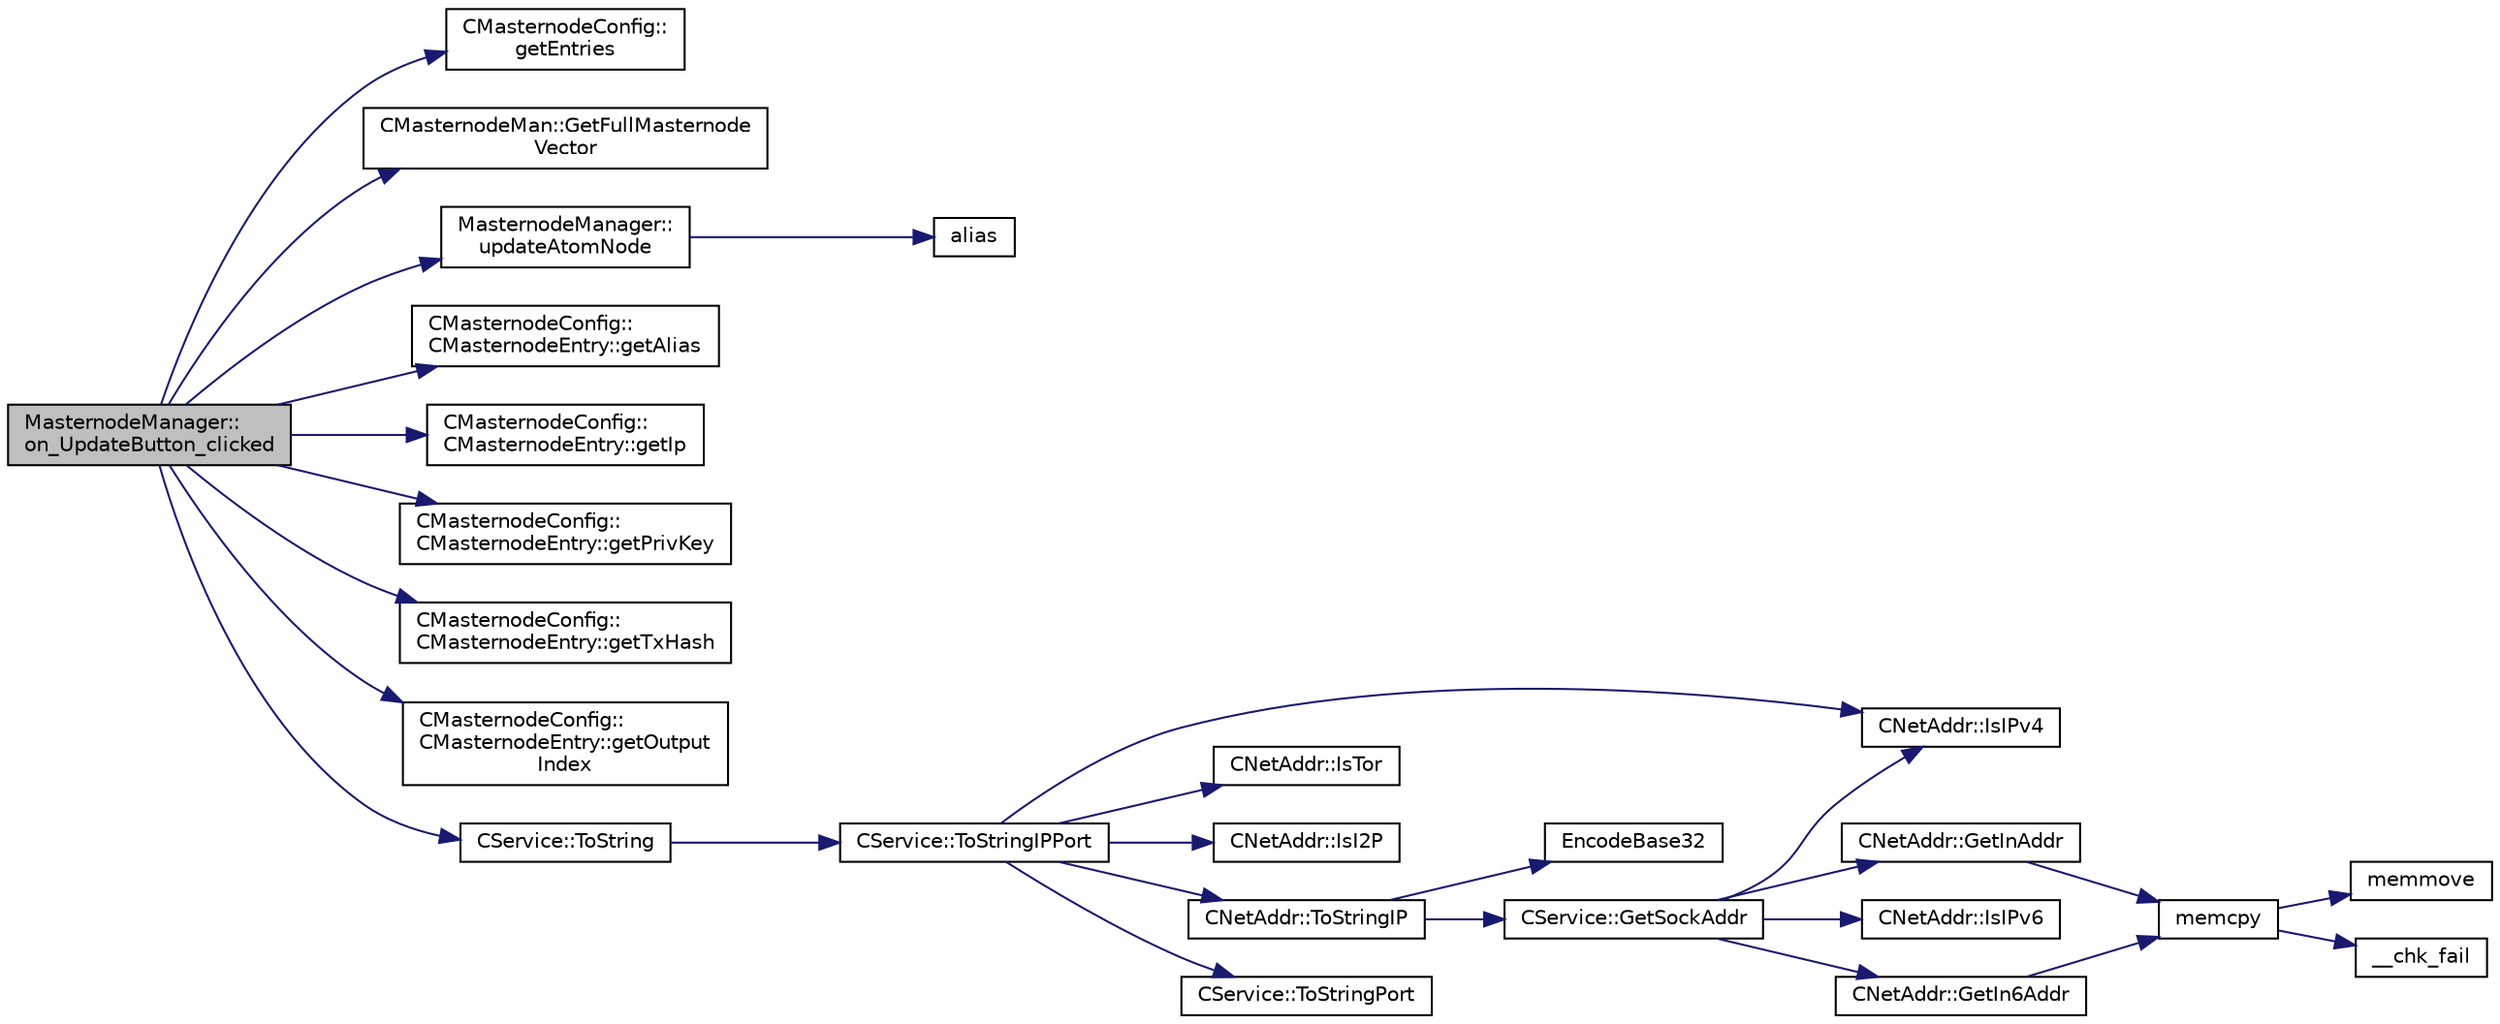 digraph "MasternodeManager::on_UpdateButton_clicked"
{
  edge [fontname="Helvetica",fontsize="10",labelfontname="Helvetica",labelfontsize="10"];
  node [fontname="Helvetica",fontsize="10",shape=record];
  rankdir="LR";
  Node114 [label="MasternodeManager::\lon_UpdateButton_clicked",height=0.2,width=0.4,color="black", fillcolor="grey75", style="filled", fontcolor="black"];
  Node114 -> Node115 [color="midnightblue",fontsize="10",style="solid",fontname="Helvetica"];
  Node115 [label="CMasternodeConfig::\lgetEntries",height=0.2,width=0.4,color="black", fillcolor="white", style="filled",URL="$d9/d46/class_c_masternode_config.html#a21fb5f410e3dcd55429f256d4efe4e61"];
  Node114 -> Node116 [color="midnightblue",fontsize="10",style="solid",fontname="Helvetica"];
  Node116 [label="CMasternodeMan::GetFullMasternode\lVector",height=0.2,width=0.4,color="black", fillcolor="white", style="filled",URL="$dc/d6b/class_c_masternode_man.html#ab39e213a7601e1bef2eba1d5d63206f5"];
  Node114 -> Node117 [color="midnightblue",fontsize="10",style="solid",fontname="Helvetica"];
  Node117 [label="MasternodeManager::\lupdateAtomNode",height=0.2,width=0.4,color="black", fillcolor="white", style="filled",URL="$d9/d70/class_masternode_manager.html#abcb08c94c98e38d85e8862edab2f8ede"];
  Node117 -> Node118 [color="midnightblue",fontsize="10",style="solid",fontname="Helvetica"];
  Node118 [label="alias",height=0.2,width=0.4,color="black", fillcolor="white", style="filled",URL="$d5/d9f/glibc__compat_8cpp.html#aeb0c9f8029e0f7d5ed735bce73b3704b"];
  Node114 -> Node119 [color="midnightblue",fontsize="10",style="solid",fontname="Helvetica"];
  Node119 [label="CMasternodeConfig::\lCMasternodeEntry::getAlias",height=0.2,width=0.4,color="black", fillcolor="white", style="filled",URL="$d7/d62/class_c_masternode_config_1_1_c_masternode_entry.html#abf242505d9955e37da0628a35d26677e"];
  Node114 -> Node120 [color="midnightblue",fontsize="10",style="solid",fontname="Helvetica"];
  Node120 [label="CMasternodeConfig::\lCMasternodeEntry::getIp",height=0.2,width=0.4,color="black", fillcolor="white", style="filled",URL="$d7/d62/class_c_masternode_config_1_1_c_masternode_entry.html#a50b3672f986b569c83bf29e08f8165c8"];
  Node114 -> Node121 [color="midnightblue",fontsize="10",style="solid",fontname="Helvetica"];
  Node121 [label="CMasternodeConfig::\lCMasternodeEntry::getPrivKey",height=0.2,width=0.4,color="black", fillcolor="white", style="filled",URL="$d7/d62/class_c_masternode_config_1_1_c_masternode_entry.html#ab0e21a945e43940b659bf289f9280552"];
  Node114 -> Node122 [color="midnightblue",fontsize="10",style="solid",fontname="Helvetica"];
  Node122 [label="CMasternodeConfig::\lCMasternodeEntry::getTxHash",height=0.2,width=0.4,color="black", fillcolor="white", style="filled",URL="$d7/d62/class_c_masternode_config_1_1_c_masternode_entry.html#a08039c5a3271a278c64a706c4b53d29b"];
  Node114 -> Node123 [color="midnightblue",fontsize="10",style="solid",fontname="Helvetica"];
  Node123 [label="CMasternodeConfig::\lCMasternodeEntry::getOutput\lIndex",height=0.2,width=0.4,color="black", fillcolor="white", style="filled",URL="$d7/d62/class_c_masternode_config_1_1_c_masternode_entry.html#a4aff6625aebbc697706d13fdf044cafa"];
  Node114 -> Node124 [color="midnightblue",fontsize="10",style="solid",fontname="Helvetica"];
  Node124 [label="CService::ToString",height=0.2,width=0.4,color="black", fillcolor="white", style="filled",URL="$d3/dcc/class_c_service.html#a225473158bc07c87a6a862160d73cfea"];
  Node124 -> Node125 [color="midnightblue",fontsize="10",style="solid",fontname="Helvetica"];
  Node125 [label="CService::ToStringIPPort",height=0.2,width=0.4,color="black", fillcolor="white", style="filled",URL="$d3/dcc/class_c_service.html#a224204c838b12eeb49ca7eabe6f75004"];
  Node125 -> Node126 [color="midnightblue",fontsize="10",style="solid",fontname="Helvetica"];
  Node126 [label="CNetAddr::IsIPv4",height=0.2,width=0.4,color="black", fillcolor="white", style="filled",URL="$d3/dc3/class_c_net_addr.html#a7021b79e9a33c342b68db09dbb6c2293"];
  Node125 -> Node127 [color="midnightblue",fontsize="10",style="solid",fontname="Helvetica"];
  Node127 [label="CNetAddr::IsTor",height=0.2,width=0.4,color="black", fillcolor="white", style="filled",URL="$d3/dc3/class_c_net_addr.html#a4db37b4997ff3b8c57959f2aa915a9a3"];
  Node125 -> Node128 [color="midnightblue",fontsize="10",style="solid",fontname="Helvetica"];
  Node128 [label="CNetAddr::IsI2P",height=0.2,width=0.4,color="black", fillcolor="white", style="filled",URL="$d3/dc3/class_c_net_addr.html#afc07b09ccfd8406c5aa30ce009727eab"];
  Node125 -> Node129 [color="midnightblue",fontsize="10",style="solid",fontname="Helvetica"];
  Node129 [label="CNetAddr::ToStringIP",height=0.2,width=0.4,color="black", fillcolor="white", style="filled",URL="$d3/dc3/class_c_net_addr.html#a0c8d9b5ed3824546ff4dccca3b28b073"];
  Node129 -> Node130 [color="midnightblue",fontsize="10",style="solid",fontname="Helvetica"];
  Node130 [label="EncodeBase32",height=0.2,width=0.4,color="black", fillcolor="white", style="filled",URL="$df/d2d/util_8cpp.html#a71aa75e646de8a10971f887bc71d9a75"];
  Node129 -> Node131 [color="midnightblue",fontsize="10",style="solid",fontname="Helvetica"];
  Node131 [label="CService::GetSockAddr",height=0.2,width=0.4,color="black", fillcolor="white", style="filled",URL="$d3/dcc/class_c_service.html#ac4c6d655fab3af40937f0b0c65581745"];
  Node131 -> Node126 [color="midnightblue",fontsize="10",style="solid",fontname="Helvetica"];
  Node131 -> Node132 [color="midnightblue",fontsize="10",style="solid",fontname="Helvetica"];
  Node132 [label="CNetAddr::GetInAddr",height=0.2,width=0.4,color="black", fillcolor="white", style="filled",URL="$d3/dc3/class_c_net_addr.html#a4f73432c55d4acb6b9e4c54833eefea6"];
  Node132 -> Node133 [color="midnightblue",fontsize="10",style="solid",fontname="Helvetica"];
  Node133 [label="memcpy",height=0.2,width=0.4,color="black", fillcolor="white", style="filled",URL="$d5/d9f/glibc__compat_8cpp.html#a0f46826ab0466591e136db24394923cf"];
  Node133 -> Node134 [color="midnightblue",fontsize="10",style="solid",fontname="Helvetica"];
  Node134 [label="memmove",height=0.2,width=0.4,color="black", fillcolor="white", style="filled",URL="$d5/d9f/glibc__compat_8cpp.html#a9778d49e9029dd75bc53ecbbf9f5e9a1"];
  Node133 -> Node135 [color="midnightblue",fontsize="10",style="solid",fontname="Helvetica"];
  Node135 [label="__chk_fail",height=0.2,width=0.4,color="black", fillcolor="white", style="filled",URL="$d5/d9f/glibc__compat_8cpp.html#a424ac71631da5ada2976630ff67051d1"];
  Node131 -> Node136 [color="midnightblue",fontsize="10",style="solid",fontname="Helvetica"];
  Node136 [label="CNetAddr::IsIPv6",height=0.2,width=0.4,color="black", fillcolor="white", style="filled",URL="$d3/dc3/class_c_net_addr.html#aad5f7a372c56ccf4d773f728b6b46e18"];
  Node131 -> Node137 [color="midnightblue",fontsize="10",style="solid",fontname="Helvetica"];
  Node137 [label="CNetAddr::GetIn6Addr",height=0.2,width=0.4,color="black", fillcolor="white", style="filled",URL="$d3/dc3/class_c_net_addr.html#a3616012f94b27148e5b8e27d943d4884"];
  Node137 -> Node133 [color="midnightblue",fontsize="10",style="solid",fontname="Helvetica"];
  Node125 -> Node138 [color="midnightblue",fontsize="10",style="solid",fontname="Helvetica"];
  Node138 [label="CService::ToStringPort",height=0.2,width=0.4,color="black", fillcolor="white", style="filled",URL="$d3/dcc/class_c_service.html#a95d6f24b6a613fca24734ba4e38ef3dc"];
}
